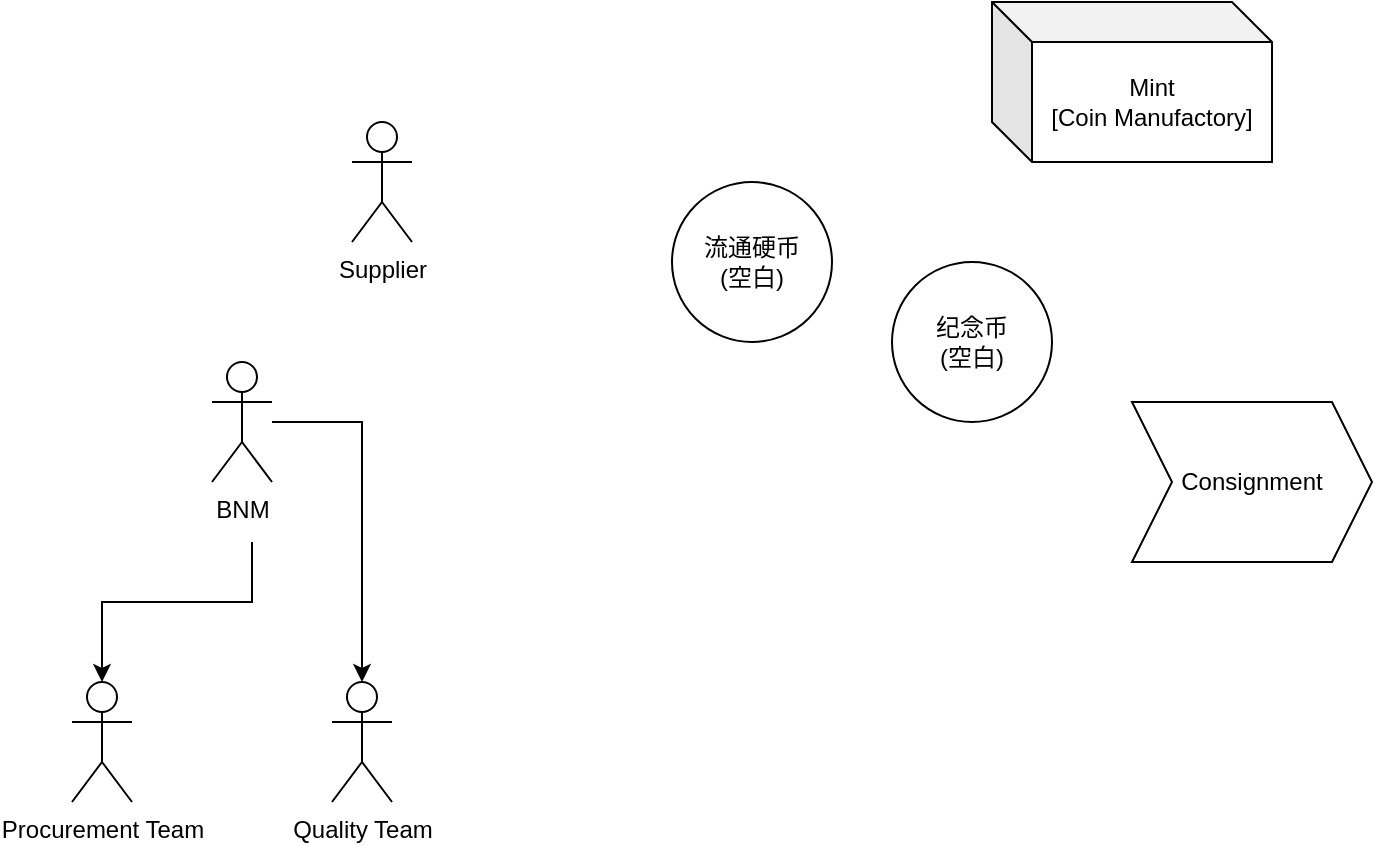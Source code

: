 <mxfile version="23.1.5" type="github">
  <diagram name="第 1 页" id="rmo7FRRk1HXZuVqKOXv-">
    <mxGraphModel dx="467" dy="255" grid="1" gridSize="10" guides="1" tooltips="1" connect="1" arrows="1" fold="1" page="1" pageScale="1" pageWidth="827" pageHeight="1169" math="0" shadow="0">
      <root>
        <mxCell id="0" />
        <mxCell id="1" parent="0" />
        <mxCell id="A8kxXYFChUdS3i_0TLAP-1" value="Supplier" style="shape=umlActor;verticalLabelPosition=bottom;verticalAlign=top;html=1;outlineConnect=0;" vertex="1" parent="1">
          <mxGeometry x="210" y="170" width="30" height="60" as="geometry" />
        </mxCell>
        <mxCell id="A8kxXYFChUdS3i_0TLAP-2" value="Procurement Team" style="shape=umlActor;verticalLabelPosition=bottom;verticalAlign=top;html=1;outlineConnect=0;" vertex="1" parent="1">
          <mxGeometry x="70" y="450" width="30" height="60" as="geometry" />
        </mxCell>
        <mxCell id="A8kxXYFChUdS3i_0TLAP-3" value="纪念币&lt;br&gt;(空白)" style="ellipse;whiteSpace=wrap;html=1;aspect=fixed;" vertex="1" parent="1">
          <mxGeometry x="480" y="240" width="80" height="80" as="geometry" />
        </mxCell>
        <mxCell id="A8kxXYFChUdS3i_0TLAP-4" value="流通硬币&lt;br&gt;(空白)" style="ellipse;whiteSpace=wrap;html=1;aspect=fixed;" vertex="1" parent="1">
          <mxGeometry x="370" y="200" width="80" height="80" as="geometry" />
        </mxCell>
        <mxCell id="A8kxXYFChUdS3i_0TLAP-5" value="Mint&lt;br&gt;[Coin Manufactory]" style="shape=cube;whiteSpace=wrap;html=1;boundedLbl=1;backgroundOutline=1;darkOpacity=0.05;darkOpacity2=0.1;" vertex="1" parent="1">
          <mxGeometry x="530" y="110" width="140" height="80" as="geometry" />
        </mxCell>
        <mxCell id="A8kxXYFChUdS3i_0TLAP-6" value="Quality Team" style="shape=umlActor;verticalLabelPosition=bottom;verticalAlign=top;html=1;outlineConnect=0;" vertex="1" parent="1">
          <mxGeometry x="200" y="450" width="30" height="60" as="geometry" />
        </mxCell>
        <mxCell id="A8kxXYFChUdS3i_0TLAP-7" value="Consignment" style="shape=step;perimeter=stepPerimeter;whiteSpace=wrap;html=1;fixedSize=1;" vertex="1" parent="1">
          <mxGeometry x="600" y="310" width="120" height="80" as="geometry" />
        </mxCell>
        <mxCell id="A8kxXYFChUdS3i_0TLAP-10" style="edgeStyle=orthogonalEdgeStyle;rounded=0;orthogonalLoop=1;jettySize=auto;html=1;" edge="1" parent="1" source="A8kxXYFChUdS3i_0TLAP-8" target="A8kxXYFChUdS3i_0TLAP-6">
          <mxGeometry relative="1" as="geometry" />
        </mxCell>
        <mxCell id="A8kxXYFChUdS3i_0TLAP-8" value="BNM" style="shape=umlActor;verticalLabelPosition=bottom;verticalAlign=top;html=1;outlineConnect=0;" vertex="1" parent="1">
          <mxGeometry x="140" y="290" width="30" height="60" as="geometry" />
        </mxCell>
        <mxCell id="A8kxXYFChUdS3i_0TLAP-9" style="edgeStyle=orthogonalEdgeStyle;rounded=0;orthogonalLoop=1;jettySize=auto;html=1;entryX=0.5;entryY=0;entryDx=0;entryDy=0;entryPerimeter=0;" edge="1" parent="1" target="A8kxXYFChUdS3i_0TLAP-2">
          <mxGeometry relative="1" as="geometry">
            <mxPoint x="160" y="380" as="sourcePoint" />
            <Array as="points">
              <mxPoint x="160" y="410" />
              <mxPoint x="85" y="410" />
            </Array>
          </mxGeometry>
        </mxCell>
      </root>
    </mxGraphModel>
  </diagram>
</mxfile>
